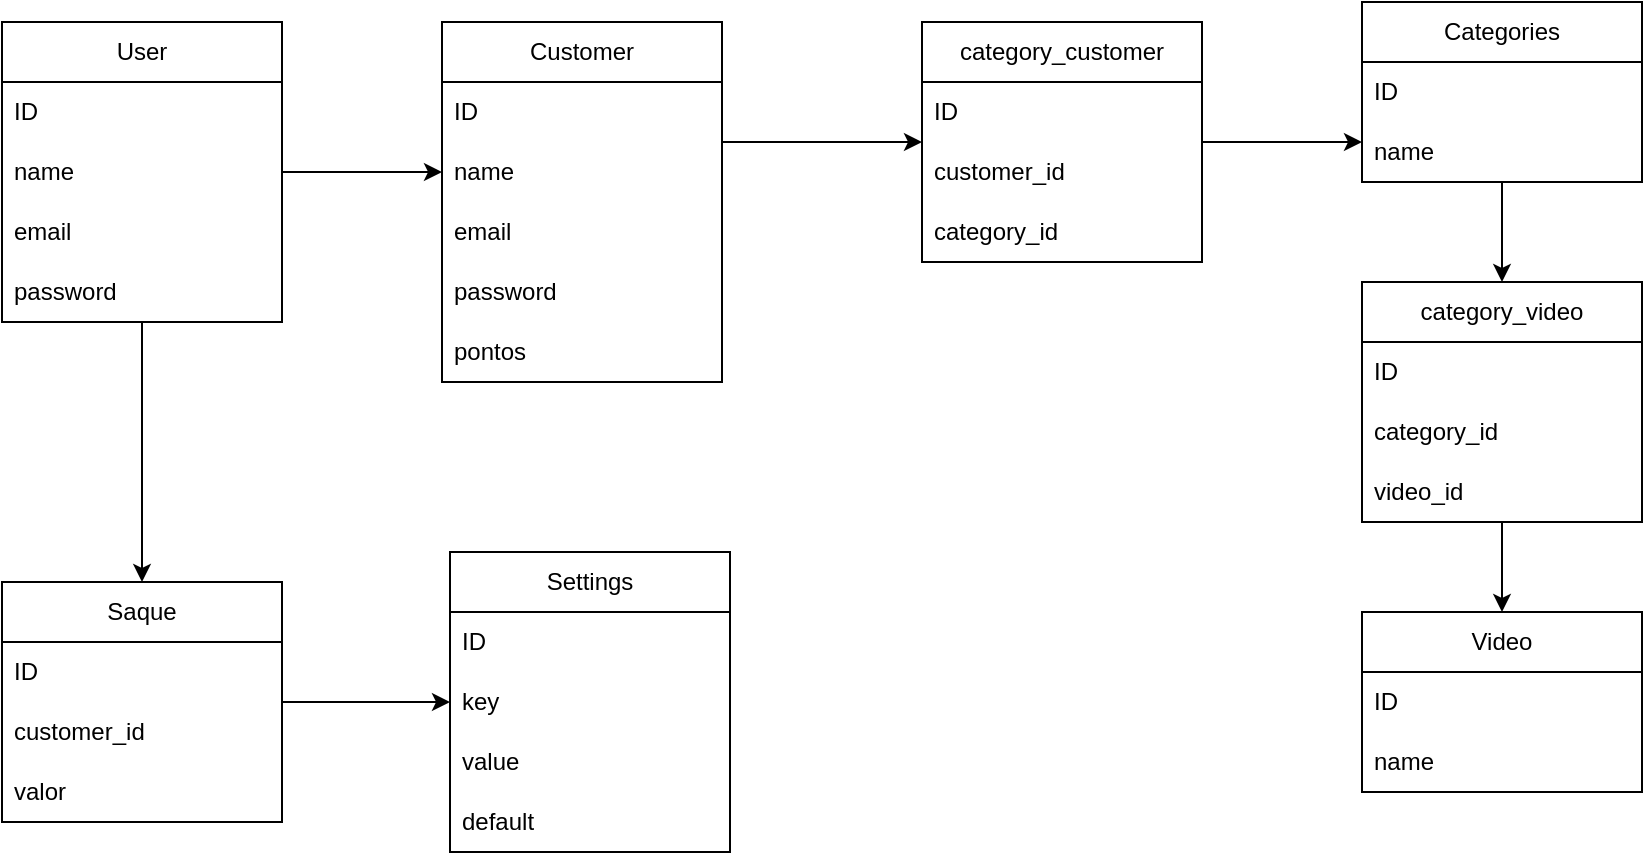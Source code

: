 <mxfile version="20.7.4" type="github">
  <diagram id="3THF8AHF86KwOt_dSBht" name="Página-1">
    <mxGraphModel dx="880" dy="447" grid="1" gridSize="10" guides="1" tooltips="1" connect="1" arrows="1" fold="1" page="1" pageScale="1" pageWidth="827" pageHeight="1169" math="0" shadow="0">
      <root>
        <mxCell id="0" />
        <mxCell id="1" parent="0" />
        <mxCell id="ilpA27uDQMiAP0xbMDra-12" value="" style="edgeStyle=orthogonalEdgeStyle;rounded=0;orthogonalLoop=1;jettySize=auto;html=1;" edge="1" parent="1" source="ilpA27uDQMiAP0xbMDra-2" target="ilpA27uDQMiAP0xbMDra-7">
          <mxGeometry relative="1" as="geometry">
            <Array as="points">
              <mxPoint x="260" y="155" />
              <mxPoint x="260" y="155" />
            </Array>
          </mxGeometry>
        </mxCell>
        <mxCell id="ilpA27uDQMiAP0xbMDra-28" value="" style="edgeStyle=orthogonalEdgeStyle;rounded=0;orthogonalLoop=1;jettySize=auto;html=1;" edge="1" parent="1" source="ilpA27uDQMiAP0xbMDra-2" target="ilpA27uDQMiAP0xbMDra-23">
          <mxGeometry relative="1" as="geometry" />
        </mxCell>
        <mxCell id="ilpA27uDQMiAP0xbMDra-2" value="User" style="swimlane;fontStyle=0;childLayout=stackLayout;horizontal=1;startSize=30;horizontalStack=0;resizeParent=1;resizeParentMax=0;resizeLast=0;collapsible=1;marginBottom=0;whiteSpace=wrap;html=1;" vertex="1" parent="1">
          <mxGeometry x="50" y="80" width="140" height="150" as="geometry" />
        </mxCell>
        <mxCell id="ilpA27uDQMiAP0xbMDra-3" value="ID" style="text;strokeColor=none;fillColor=none;align=left;verticalAlign=middle;spacingLeft=4;spacingRight=4;overflow=hidden;points=[[0,0.5],[1,0.5]];portConstraint=eastwest;rotatable=0;whiteSpace=wrap;html=1;" vertex="1" parent="ilpA27uDQMiAP0xbMDra-2">
          <mxGeometry y="30" width="140" height="30" as="geometry" />
        </mxCell>
        <mxCell id="ilpA27uDQMiAP0xbMDra-6" value="name" style="text;strokeColor=none;fillColor=none;align=left;verticalAlign=middle;spacingLeft=4;spacingRight=4;overflow=hidden;points=[[0,0.5],[1,0.5]];portConstraint=eastwest;rotatable=0;whiteSpace=wrap;html=1;" vertex="1" parent="ilpA27uDQMiAP0xbMDra-2">
          <mxGeometry y="60" width="140" height="30" as="geometry" />
        </mxCell>
        <mxCell id="ilpA27uDQMiAP0xbMDra-4" value="email" style="text;strokeColor=none;fillColor=none;align=left;verticalAlign=middle;spacingLeft=4;spacingRight=4;overflow=hidden;points=[[0,0.5],[1,0.5]];portConstraint=eastwest;rotatable=0;whiteSpace=wrap;html=1;" vertex="1" parent="ilpA27uDQMiAP0xbMDra-2">
          <mxGeometry y="90" width="140" height="30" as="geometry" />
        </mxCell>
        <mxCell id="ilpA27uDQMiAP0xbMDra-5" value="password" style="text;strokeColor=none;fillColor=none;align=left;verticalAlign=middle;spacingLeft=4;spacingRight=4;overflow=hidden;points=[[0,0.5],[1,0.5]];portConstraint=eastwest;rotatable=0;whiteSpace=wrap;html=1;" vertex="1" parent="ilpA27uDQMiAP0xbMDra-2">
          <mxGeometry y="120" width="140" height="30" as="geometry" />
        </mxCell>
        <mxCell id="ilpA27uDQMiAP0xbMDra-58" value="" style="edgeStyle=orthogonalEdgeStyle;rounded=0;orthogonalLoop=1;jettySize=auto;html=1;" edge="1" parent="1" source="ilpA27uDQMiAP0xbMDra-7" target="ilpA27uDQMiAP0xbMDra-52">
          <mxGeometry relative="1" as="geometry">
            <Array as="points">
              <mxPoint x="440" y="140" />
              <mxPoint x="440" y="140" />
            </Array>
          </mxGeometry>
        </mxCell>
        <mxCell id="ilpA27uDQMiAP0xbMDra-7" value="Customer" style="swimlane;fontStyle=0;childLayout=stackLayout;horizontal=1;startSize=30;horizontalStack=0;resizeParent=1;resizeParentMax=0;resizeLast=0;collapsible=1;marginBottom=0;whiteSpace=wrap;html=1;" vertex="1" parent="1">
          <mxGeometry x="270" y="80" width="140" height="180" as="geometry" />
        </mxCell>
        <mxCell id="ilpA27uDQMiAP0xbMDra-8" value="ID" style="text;strokeColor=none;fillColor=none;align=left;verticalAlign=middle;spacingLeft=4;spacingRight=4;overflow=hidden;points=[[0,0.5],[1,0.5]];portConstraint=eastwest;rotatable=0;whiteSpace=wrap;html=1;" vertex="1" parent="ilpA27uDQMiAP0xbMDra-7">
          <mxGeometry y="30" width="140" height="30" as="geometry" />
        </mxCell>
        <mxCell id="ilpA27uDQMiAP0xbMDra-9" value="name" style="text;strokeColor=none;fillColor=none;align=left;verticalAlign=middle;spacingLeft=4;spacingRight=4;overflow=hidden;points=[[0,0.5],[1,0.5]];portConstraint=eastwest;rotatable=0;whiteSpace=wrap;html=1;" vertex="1" parent="ilpA27uDQMiAP0xbMDra-7">
          <mxGeometry y="60" width="140" height="30" as="geometry" />
        </mxCell>
        <mxCell id="ilpA27uDQMiAP0xbMDra-27" value="email" style="text;strokeColor=none;fillColor=none;align=left;verticalAlign=middle;spacingLeft=4;spacingRight=4;overflow=hidden;points=[[0,0.5],[1,0.5]];portConstraint=eastwest;rotatable=0;whiteSpace=wrap;html=1;" vertex="1" parent="ilpA27uDQMiAP0xbMDra-7">
          <mxGeometry y="90" width="140" height="30" as="geometry" />
        </mxCell>
        <mxCell id="ilpA27uDQMiAP0xbMDra-36" value="password" style="text;strokeColor=none;fillColor=none;align=left;verticalAlign=middle;spacingLeft=4;spacingRight=4;overflow=hidden;points=[[0,0.5],[1,0.5]];portConstraint=eastwest;rotatable=0;whiteSpace=wrap;html=1;" vertex="1" parent="ilpA27uDQMiAP0xbMDra-7">
          <mxGeometry y="120" width="140" height="30" as="geometry" />
        </mxCell>
        <mxCell id="ilpA27uDQMiAP0xbMDra-37" value="pontos" style="text;strokeColor=none;fillColor=none;align=left;verticalAlign=middle;spacingLeft=4;spacingRight=4;overflow=hidden;points=[[0,0.5],[1,0.5]];portConstraint=eastwest;rotatable=0;whiteSpace=wrap;html=1;" vertex="1" parent="ilpA27uDQMiAP0xbMDra-7">
          <mxGeometry y="150" width="140" height="30" as="geometry" />
        </mxCell>
        <mxCell id="ilpA27uDQMiAP0xbMDra-21" value="" style="edgeStyle=orthogonalEdgeStyle;rounded=0;orthogonalLoop=1;jettySize=auto;html=1;" edge="1" parent="1" source="ilpA27uDQMiAP0xbMDra-14" target="ilpA27uDQMiAP0xbMDra-18">
          <mxGeometry relative="1" as="geometry" />
        </mxCell>
        <mxCell id="ilpA27uDQMiAP0xbMDra-14" value="Categories" style="swimlane;fontStyle=0;childLayout=stackLayout;horizontal=1;startSize=30;horizontalStack=0;resizeParent=1;resizeParentMax=0;resizeLast=0;collapsible=1;marginBottom=0;whiteSpace=wrap;html=1;" vertex="1" parent="1">
          <mxGeometry x="730" y="70" width="140" height="90" as="geometry" />
        </mxCell>
        <mxCell id="ilpA27uDQMiAP0xbMDra-15" value="ID" style="text;strokeColor=none;fillColor=none;align=left;verticalAlign=middle;spacingLeft=4;spacingRight=4;overflow=hidden;points=[[0,0.5],[1,0.5]];portConstraint=eastwest;rotatable=0;whiteSpace=wrap;html=1;" vertex="1" parent="ilpA27uDQMiAP0xbMDra-14">
          <mxGeometry y="30" width="140" height="30" as="geometry" />
        </mxCell>
        <mxCell id="ilpA27uDQMiAP0xbMDra-16" value="name" style="text;strokeColor=none;fillColor=none;align=left;verticalAlign=middle;spacingLeft=4;spacingRight=4;overflow=hidden;points=[[0,0.5],[1,0.5]];portConstraint=eastwest;rotatable=0;whiteSpace=wrap;html=1;" vertex="1" parent="ilpA27uDQMiAP0xbMDra-14">
          <mxGeometry y="60" width="140" height="30" as="geometry" />
        </mxCell>
        <mxCell id="ilpA27uDQMiAP0xbMDra-50" value="" style="edgeStyle=orthogonalEdgeStyle;rounded=0;orthogonalLoop=1;jettySize=auto;html=1;" edge="1" parent="1" source="ilpA27uDQMiAP0xbMDra-18" target="ilpA27uDQMiAP0xbMDra-47">
          <mxGeometry relative="1" as="geometry" />
        </mxCell>
        <mxCell id="ilpA27uDQMiAP0xbMDra-18" value="category_video" style="swimlane;fontStyle=0;childLayout=stackLayout;horizontal=1;startSize=30;horizontalStack=0;resizeParent=1;resizeParentMax=0;resizeLast=0;collapsible=1;marginBottom=0;whiteSpace=wrap;html=1;" vertex="1" parent="1">
          <mxGeometry x="730" y="210" width="140" height="120" as="geometry" />
        </mxCell>
        <mxCell id="ilpA27uDQMiAP0xbMDra-19" value="ID" style="text;strokeColor=none;fillColor=none;align=left;verticalAlign=middle;spacingLeft=4;spacingRight=4;overflow=hidden;points=[[0,0.5],[1,0.5]];portConstraint=eastwest;rotatable=0;whiteSpace=wrap;html=1;" vertex="1" parent="ilpA27uDQMiAP0xbMDra-18">
          <mxGeometry y="30" width="140" height="30" as="geometry" />
        </mxCell>
        <mxCell id="ilpA27uDQMiAP0xbMDra-20" value="category_id" style="text;strokeColor=none;fillColor=none;align=left;verticalAlign=middle;spacingLeft=4;spacingRight=4;overflow=hidden;points=[[0,0.5],[1,0.5]];portConstraint=eastwest;rotatable=0;whiteSpace=wrap;html=1;" vertex="1" parent="ilpA27uDQMiAP0xbMDra-18">
          <mxGeometry y="60" width="140" height="30" as="geometry" />
        </mxCell>
        <mxCell id="ilpA27uDQMiAP0xbMDra-51" value="video_id" style="text;strokeColor=none;fillColor=none;align=left;verticalAlign=middle;spacingLeft=4;spacingRight=4;overflow=hidden;points=[[0,0.5],[1,0.5]];portConstraint=eastwest;rotatable=0;whiteSpace=wrap;html=1;" vertex="1" parent="ilpA27uDQMiAP0xbMDra-18">
          <mxGeometry y="90" width="140" height="30" as="geometry" />
        </mxCell>
        <mxCell id="ilpA27uDQMiAP0xbMDra-43" value="" style="edgeStyle=orthogonalEdgeStyle;rounded=0;orthogonalLoop=1;jettySize=auto;html=1;" edge="1" parent="1" source="ilpA27uDQMiAP0xbMDra-23" target="ilpA27uDQMiAP0xbMDra-39">
          <mxGeometry relative="1" as="geometry" />
        </mxCell>
        <mxCell id="ilpA27uDQMiAP0xbMDra-23" value="Saque" style="swimlane;fontStyle=0;childLayout=stackLayout;horizontal=1;startSize=30;horizontalStack=0;resizeParent=1;resizeParentMax=0;resizeLast=0;collapsible=1;marginBottom=0;whiteSpace=wrap;html=1;" vertex="1" parent="1">
          <mxGeometry x="50" y="360" width="140" height="120" as="geometry" />
        </mxCell>
        <mxCell id="ilpA27uDQMiAP0xbMDra-24" value="ID" style="text;strokeColor=none;fillColor=none;align=left;verticalAlign=middle;spacingLeft=4;spacingRight=4;overflow=hidden;points=[[0,0.5],[1,0.5]];portConstraint=eastwest;rotatable=0;whiteSpace=wrap;html=1;" vertex="1" parent="ilpA27uDQMiAP0xbMDra-23">
          <mxGeometry y="30" width="140" height="30" as="geometry" />
        </mxCell>
        <mxCell id="ilpA27uDQMiAP0xbMDra-25" value="customer_id" style="text;strokeColor=none;fillColor=none;align=left;verticalAlign=middle;spacingLeft=4;spacingRight=4;overflow=hidden;points=[[0,0.5],[1,0.5]];portConstraint=eastwest;rotatable=0;whiteSpace=wrap;html=1;" vertex="1" parent="ilpA27uDQMiAP0xbMDra-23">
          <mxGeometry y="60" width="140" height="30" as="geometry" />
        </mxCell>
        <mxCell id="ilpA27uDQMiAP0xbMDra-26" value="valor" style="text;strokeColor=none;fillColor=none;align=left;verticalAlign=middle;spacingLeft=4;spacingRight=4;overflow=hidden;points=[[0,0.5],[1,0.5]];portConstraint=eastwest;rotatable=0;whiteSpace=wrap;html=1;" vertex="1" parent="ilpA27uDQMiAP0xbMDra-23">
          <mxGeometry y="90" width="140" height="30" as="geometry" />
        </mxCell>
        <mxCell id="ilpA27uDQMiAP0xbMDra-39" value="Settings" style="swimlane;fontStyle=0;childLayout=stackLayout;horizontal=1;startSize=30;horizontalStack=0;resizeParent=1;resizeParentMax=0;resizeLast=0;collapsible=1;marginBottom=0;whiteSpace=wrap;html=1;" vertex="1" parent="1">
          <mxGeometry x="274" y="345" width="140" height="150" as="geometry" />
        </mxCell>
        <mxCell id="ilpA27uDQMiAP0xbMDra-40" value="ID" style="text;strokeColor=none;fillColor=none;align=left;verticalAlign=middle;spacingLeft=4;spacingRight=4;overflow=hidden;points=[[0,0.5],[1,0.5]];portConstraint=eastwest;rotatable=0;whiteSpace=wrap;html=1;" vertex="1" parent="ilpA27uDQMiAP0xbMDra-39">
          <mxGeometry y="30" width="140" height="30" as="geometry" />
        </mxCell>
        <mxCell id="ilpA27uDQMiAP0xbMDra-41" value="key" style="text;strokeColor=none;fillColor=none;align=left;verticalAlign=middle;spacingLeft=4;spacingRight=4;overflow=hidden;points=[[0,0.5],[1,0.5]];portConstraint=eastwest;rotatable=0;whiteSpace=wrap;html=1;" vertex="1" parent="ilpA27uDQMiAP0xbMDra-39">
          <mxGeometry y="60" width="140" height="30" as="geometry" />
        </mxCell>
        <mxCell id="ilpA27uDQMiAP0xbMDra-42" value="value" style="text;strokeColor=none;fillColor=none;align=left;verticalAlign=middle;spacingLeft=4;spacingRight=4;overflow=hidden;points=[[0,0.5],[1,0.5]];portConstraint=eastwest;rotatable=0;whiteSpace=wrap;html=1;" vertex="1" parent="ilpA27uDQMiAP0xbMDra-39">
          <mxGeometry y="90" width="140" height="30" as="geometry" />
        </mxCell>
        <mxCell id="ilpA27uDQMiAP0xbMDra-44" value="default" style="text;strokeColor=none;fillColor=none;align=left;verticalAlign=middle;spacingLeft=4;spacingRight=4;overflow=hidden;points=[[0,0.5],[1,0.5]];portConstraint=eastwest;rotatable=0;whiteSpace=wrap;html=1;" vertex="1" parent="ilpA27uDQMiAP0xbMDra-39">
          <mxGeometry y="120" width="140" height="30" as="geometry" />
        </mxCell>
        <mxCell id="ilpA27uDQMiAP0xbMDra-47" value="Video" style="swimlane;fontStyle=0;childLayout=stackLayout;horizontal=1;startSize=30;horizontalStack=0;resizeParent=1;resizeParentMax=0;resizeLast=0;collapsible=1;marginBottom=0;whiteSpace=wrap;html=1;" vertex="1" parent="1">
          <mxGeometry x="730" y="375" width="140" height="90" as="geometry" />
        </mxCell>
        <mxCell id="ilpA27uDQMiAP0xbMDra-48" value="ID" style="text;strokeColor=none;fillColor=none;align=left;verticalAlign=middle;spacingLeft=4;spacingRight=4;overflow=hidden;points=[[0,0.5],[1,0.5]];portConstraint=eastwest;rotatable=0;whiteSpace=wrap;html=1;" vertex="1" parent="ilpA27uDQMiAP0xbMDra-47">
          <mxGeometry y="30" width="140" height="30" as="geometry" />
        </mxCell>
        <mxCell id="ilpA27uDQMiAP0xbMDra-49" value="name" style="text;strokeColor=none;fillColor=none;align=left;verticalAlign=middle;spacingLeft=4;spacingRight=4;overflow=hidden;points=[[0,0.5],[1,0.5]];portConstraint=eastwest;rotatable=0;whiteSpace=wrap;html=1;" vertex="1" parent="ilpA27uDQMiAP0xbMDra-47">
          <mxGeometry y="60" width="140" height="30" as="geometry" />
        </mxCell>
        <mxCell id="ilpA27uDQMiAP0xbMDra-59" value="" style="edgeStyle=orthogonalEdgeStyle;rounded=0;orthogonalLoop=1;jettySize=auto;html=1;" edge="1" parent="1" source="ilpA27uDQMiAP0xbMDra-52" target="ilpA27uDQMiAP0xbMDra-16">
          <mxGeometry relative="1" as="geometry">
            <Array as="points">
              <mxPoint x="700" y="140" />
              <mxPoint x="700" y="140" />
            </Array>
          </mxGeometry>
        </mxCell>
        <mxCell id="ilpA27uDQMiAP0xbMDra-52" value="category_customer" style="swimlane;fontStyle=0;childLayout=stackLayout;horizontal=1;startSize=30;horizontalStack=0;resizeParent=1;resizeParentMax=0;resizeLast=0;collapsible=1;marginBottom=0;whiteSpace=wrap;html=1;" vertex="1" parent="1">
          <mxGeometry x="510" y="80" width="140" height="120" as="geometry" />
        </mxCell>
        <mxCell id="ilpA27uDQMiAP0xbMDra-53" value="ID" style="text;strokeColor=none;fillColor=none;align=left;verticalAlign=middle;spacingLeft=4;spacingRight=4;overflow=hidden;points=[[0,0.5],[1,0.5]];portConstraint=eastwest;rotatable=0;whiteSpace=wrap;html=1;" vertex="1" parent="ilpA27uDQMiAP0xbMDra-52">
          <mxGeometry y="30" width="140" height="30" as="geometry" />
        </mxCell>
        <mxCell id="ilpA27uDQMiAP0xbMDra-54" value="customer_id" style="text;strokeColor=none;fillColor=none;align=left;verticalAlign=middle;spacingLeft=4;spacingRight=4;overflow=hidden;points=[[0,0.5],[1,0.5]];portConstraint=eastwest;rotatable=0;whiteSpace=wrap;html=1;" vertex="1" parent="ilpA27uDQMiAP0xbMDra-52">
          <mxGeometry y="60" width="140" height="30" as="geometry" />
        </mxCell>
        <mxCell id="ilpA27uDQMiAP0xbMDra-55" value="category_id" style="text;strokeColor=none;fillColor=none;align=left;verticalAlign=middle;spacingLeft=4;spacingRight=4;overflow=hidden;points=[[0,0.5],[1,0.5]];portConstraint=eastwest;rotatable=0;whiteSpace=wrap;html=1;" vertex="1" parent="ilpA27uDQMiAP0xbMDra-52">
          <mxGeometry y="90" width="140" height="30" as="geometry" />
        </mxCell>
      </root>
    </mxGraphModel>
  </diagram>
</mxfile>
